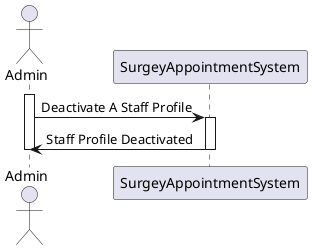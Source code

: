 ﻿@startuml
actor Admin
participant SurgeyAppointmentSystem

activate Admin

Admin -> SurgeyAppointmentSystem : Deactivate A Staff Profile
activate SurgeyAppointmentSystem

SurgeyAppointmentSystem -> Admin : Staff Profile Deactivated
deactivate SurgeyAppointmentSystem

deactivate Admin

@enduml

